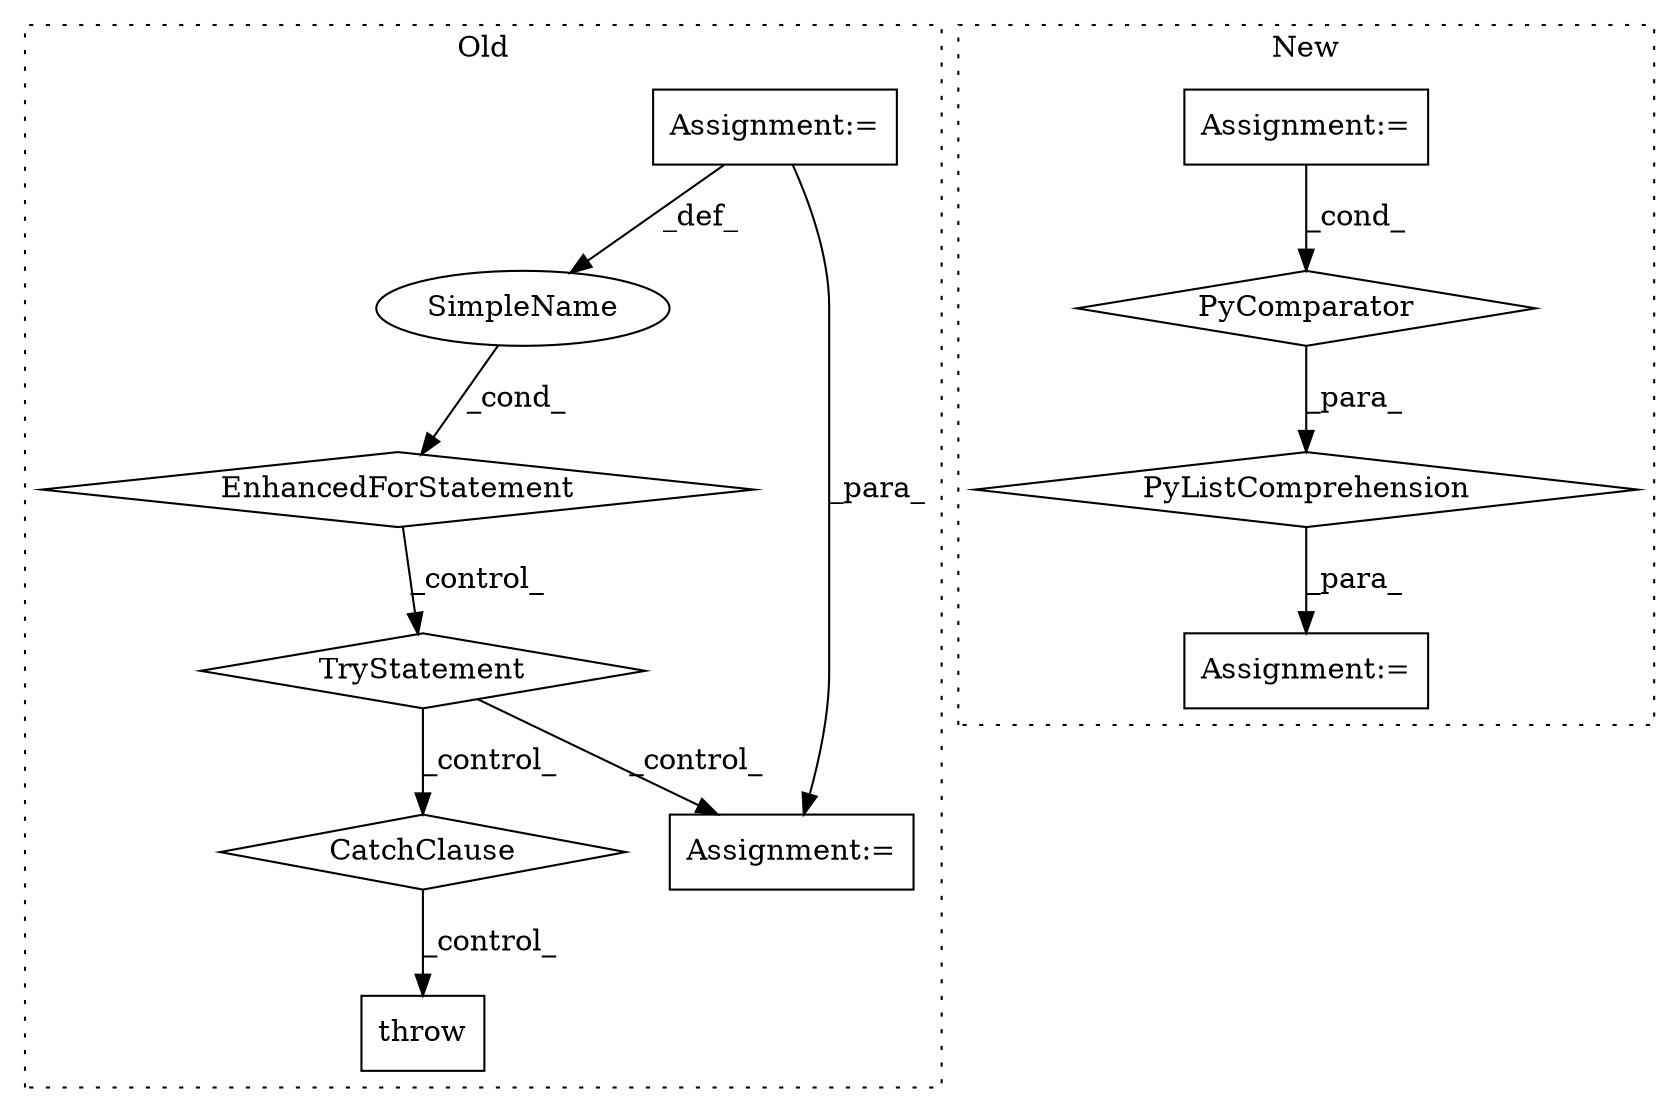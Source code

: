 digraph G {
subgraph cluster0 {
1 [label="throw" a="53" s="7397" l="6" shape="box"];
6 [label="Assignment:=" a="7" s="6499,6586" l="57,2" shape="box"];
7 [label="EnhancedForStatement" a="70" s="6499,6586" l="57,2" shape="diamond"];
8 [label="CatchClause" a="12" s="6999,7037" l="15,2" shape="diamond"];
9 [label="SimpleName" a="42" s="6560" l="1" shape="ellipse"];
10 [label="TryStatement" a="54" s="6843" l="4" shape="diamond"];
11 [label="Assignment:=" a="7" s="6982" l="1" shape="box"];
label = "Old";
style="dotted";
}
subgraph cluster1 {
2 [label="PyListComprehension" a="109" s="7108" l="149" shape="diamond"];
3 [label="PyComparator" a="113" s="7198" l="51" shape="diamond"];
4 [label="Assignment:=" a="7" s="7198" l="51" shape="box"];
5 [label="Assignment:=" a="7" s="8067,8182" l="75,2" shape="box"];
label = "New";
style="dotted";
}
2 -> 5 [label="_para_"];
3 -> 2 [label="_para_"];
4 -> 3 [label="_cond_"];
6 -> 9 [label="_def_"];
6 -> 11 [label="_para_"];
7 -> 10 [label="_control_"];
8 -> 1 [label="_control_"];
9 -> 7 [label="_cond_"];
10 -> 8 [label="_control_"];
10 -> 11 [label="_control_"];
}